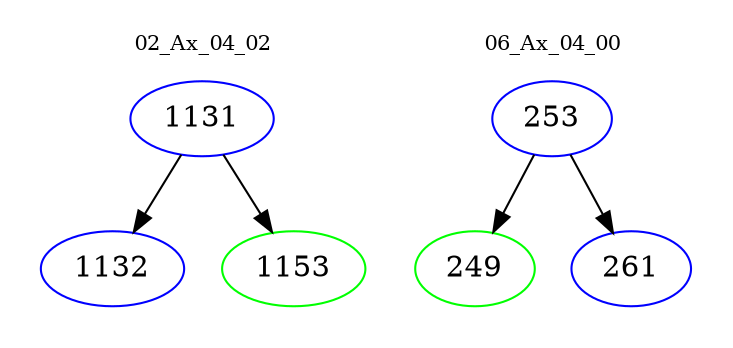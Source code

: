 digraph{
subgraph cluster_0 {
color = white
label = "02_Ax_04_02";
fontsize=10;
T0_1131 [label="1131", color="blue"]
T0_1131 -> T0_1132 [color="black"]
T0_1132 [label="1132", color="blue"]
T0_1131 -> T0_1153 [color="black"]
T0_1153 [label="1153", color="green"]
}
subgraph cluster_1 {
color = white
label = "06_Ax_04_00";
fontsize=10;
T1_253 [label="253", color="blue"]
T1_253 -> T1_249 [color="black"]
T1_249 [label="249", color="green"]
T1_253 -> T1_261 [color="black"]
T1_261 [label="261", color="blue"]
}
}
